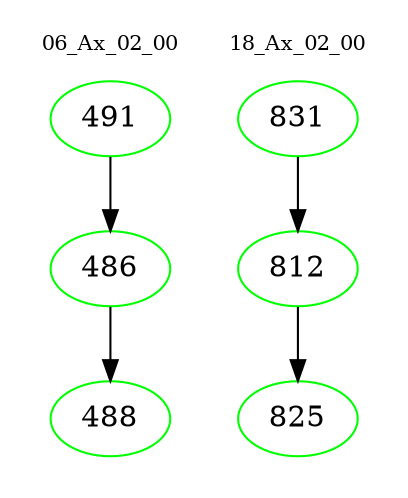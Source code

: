 digraph{
subgraph cluster_0 {
color = white
label = "06_Ax_02_00";
fontsize=10;
T0_491 [label="491", color="green"]
T0_491 -> T0_486 [color="black"]
T0_486 [label="486", color="green"]
T0_486 -> T0_488 [color="black"]
T0_488 [label="488", color="green"]
}
subgraph cluster_1 {
color = white
label = "18_Ax_02_00";
fontsize=10;
T1_831 [label="831", color="green"]
T1_831 -> T1_812 [color="black"]
T1_812 [label="812", color="green"]
T1_812 -> T1_825 [color="black"]
T1_825 [label="825", color="green"]
}
}
